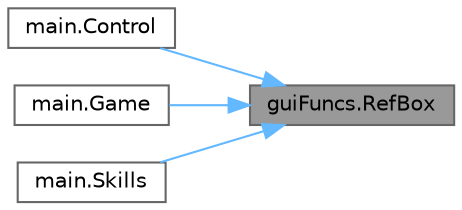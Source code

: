 digraph "guiFuncs.RefBox"
{
 // LATEX_PDF_SIZE
  bgcolor="transparent";
  edge [fontname=Helvetica,fontsize=10,labelfontname=Helvetica,labelfontsize=10];
  node [fontname=Helvetica,fontsize=10,shape=box,height=0.2,width=0.4];
  rankdir="RL";
  Node1 [label="guiFuncs.RefBox",height=0.2,width=0.4,color="gray40", fillcolor="grey60", style="filled", fontcolor="black",tooltip=" "];
  Node1 -> Node2 [dir="back",color="steelblue1",style="solid"];
  Node2 [label="main.Control",height=0.2,width=0.4,color="grey40", fillcolor="white", style="filled",URL="$namespacemain.html#a325cc702e67c2a06467dde86a21bcb62",tooltip=" "];
  Node1 -> Node3 [dir="back",color="steelblue1",style="solid"];
  Node3 [label="main.Game",height=0.2,width=0.4,color="grey40", fillcolor="white", style="filled",URL="$namespacemain.html#a335a73e0fba2f4cf13fb9af83da60a28",tooltip=" "];
  Node1 -> Node4 [dir="back",color="steelblue1",style="solid"];
  Node4 [label="main.Skills",height=0.2,width=0.4,color="grey40", fillcolor="white", style="filled",URL="$namespacemain.html#ae0492cec70412395706473cd4704fdc7",tooltip=" "];
}
